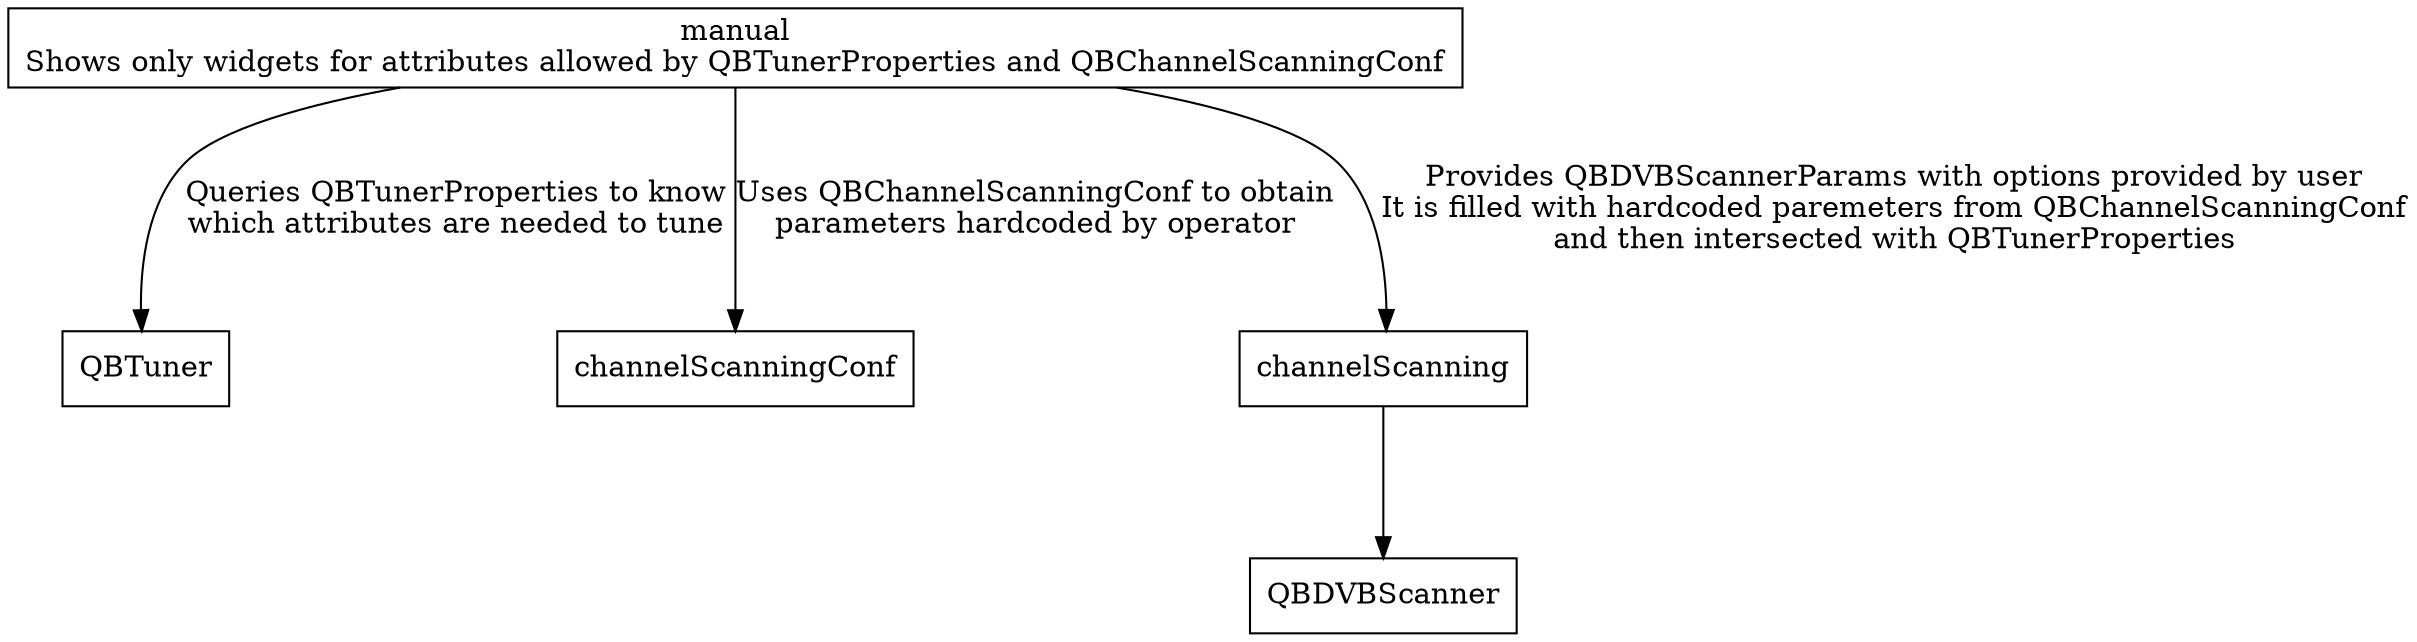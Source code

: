 digraph ChannelScanParams {
    node [URL="../\N.html" shape=box]
    graph [layout=dot ranksep=1]

    manual [label=<\N<br/>Shows only widgets for attributes allowed by QBTunerProperties and QBChannelScanningConf>]
    manual -> QBTuner [label=<Queries QBTunerProperties to know<br/>which attributes are needed to tune>]
    manual -> channelScanningConf [label=<Uses QBChannelScanningConf to obtain<br/>parameters hardcoded by operator>]
    manual -> channelScanning [label=<Provides QBDVBScannerParams with options provided by user<br/>It is filled with hardcoded paremeters from QBChannelScanningConf<br/>and then intersected with QBTunerProperties>]
    channelScanning -> QBDVBScanner


}
